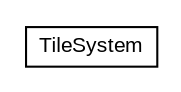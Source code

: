 #!/usr/local/bin/dot
#
# Class diagram 
# Generated by UMLGraph version R5_6-24-gf6e263 (http://www.umlgraph.org/)
#

digraph G {
	edge [fontname="arial",fontsize=10,labelfontname="arial",labelfontsize=10];
	node [fontname="arial",fontsize=10,shape=plaintext];
	nodesep=0.25;
	ranksep=0.5;
	// microsoft.mappoint.TileSystem
	c6965 [label=<<table title="microsoft.mappoint.TileSystem" border="0" cellborder="1" cellspacing="0" cellpadding="2" port="p" href="./TileSystem.html">
		<tr><td><table border="0" cellspacing="0" cellpadding="1">
<tr><td align="center" balign="center"> TileSystem </td></tr>
		</table></td></tr>
		</table>>, URL="./TileSystem.html", fontname="arial", fontcolor="black", fontsize=10.0];
}

